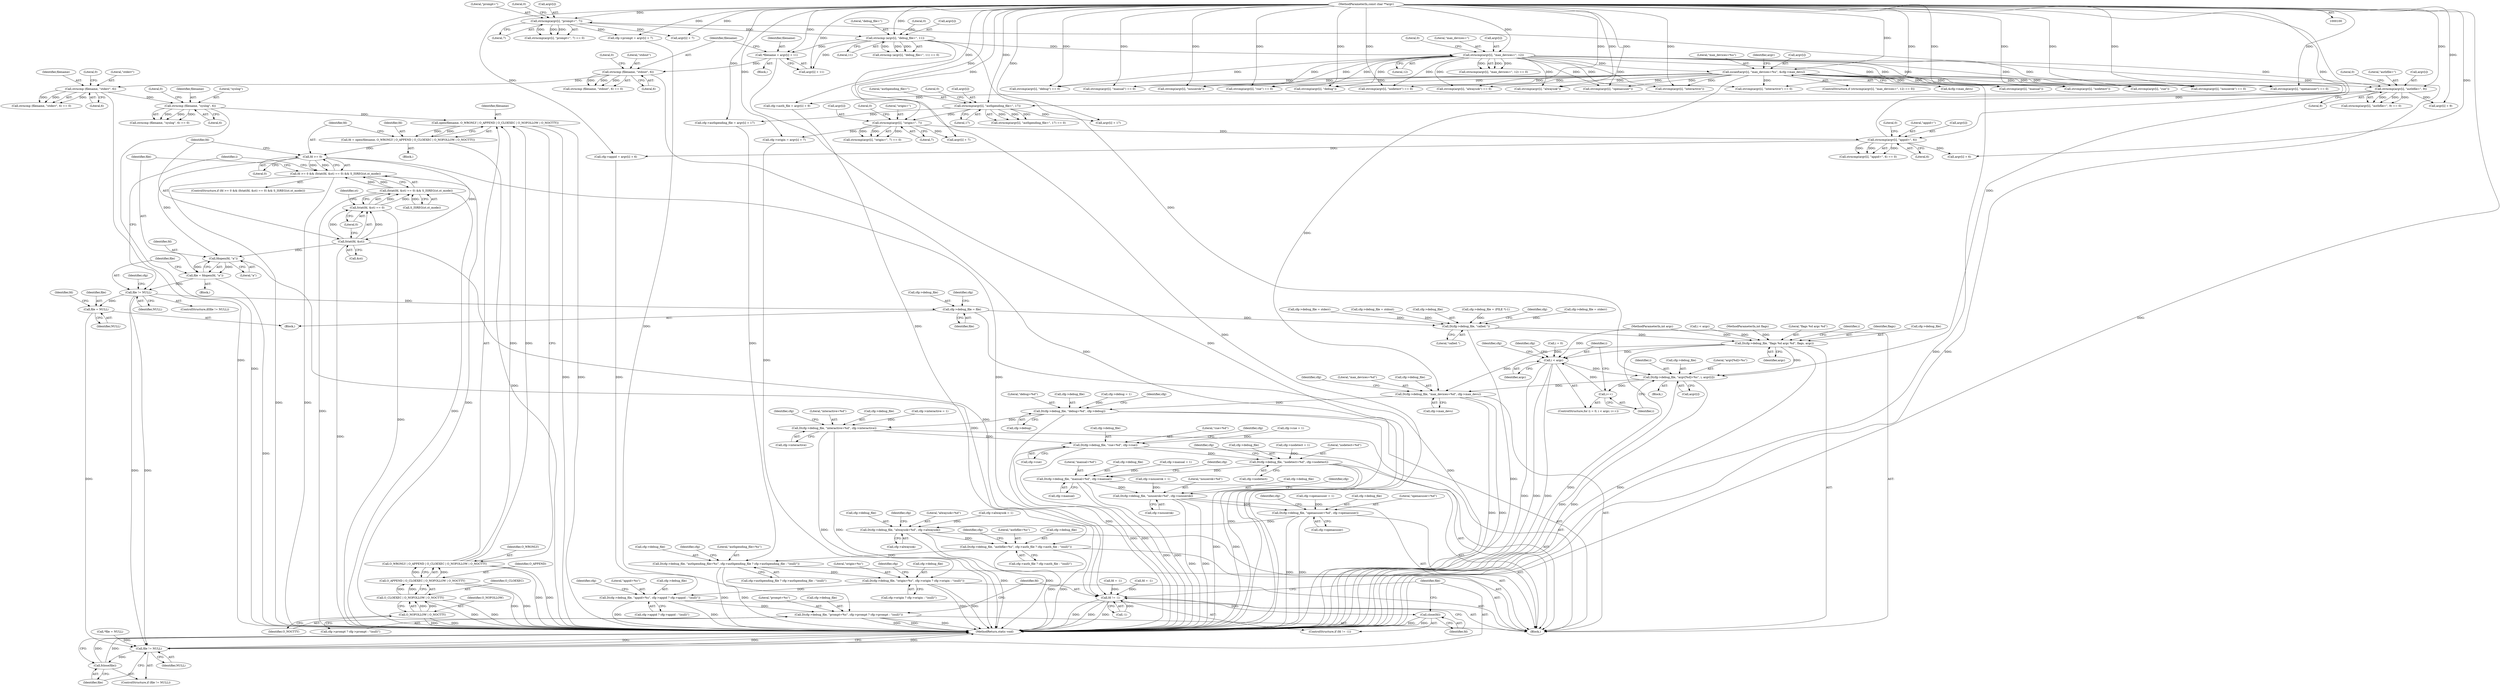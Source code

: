 digraph "0_pam-u2f_18b1914e32b74ff52000f10e97067e841e5fff62_0@API" {
"1000415" [label="(Call,open(filename, O_WRONLY | O_APPEND | O_CLOEXEC | O_NOFOLLOW | O_NOCTTY))"];
"1000397" [label="(Call,strncmp (filename, \"syslog\", 6))"];
"1000383" [label="(Call,strncmp (filename, \"stderr\", 6))"];
"1000369" [label="(Call,strncmp (filename, \"stdout\", 6))"];
"1000360" [label="(Call,*filename = argv[i] + 11)"];
"1000351" [label="(Call,strncmp (argv[i], \"debug_file=\", 11))"];
"1000333" [label="(Call,strncmp(argv[i], \"prompt=\", 7))"];
"1000315" [label="(Call,strncmp(argv[i], \"appid=\", 6))"];
"1000297" [label="(Call,strncmp(argv[i], \"origin=\", 7))"];
"1000279" [label="(Call,strncmp(argv[i], \"authpending_file=\", 17))"];
"1000261" [label="(Call,strncmp(argv[i], \"authfile=\", 9))"];
"1000103" [label="(MethodParameterIn,const char **argv)"];
"1000139" [label="(Call,strncmp(argv[i], \"max_devices=\", 12))"];
"1000146" [label="(Call,sscanf(argv[i], \"max_devices=%u\", &cfg->max_devs))"];
"1000417" [label="(Call,O_WRONLY | O_APPEND | O_CLOEXEC | O_NOFOLLOW | O_NOCTTY)"];
"1000419" [label="(Call,O_APPEND | O_CLOEXEC | O_NOFOLLOW | O_NOCTTY)"];
"1000421" [label="(Call,O_CLOEXEC | O_NOFOLLOW | O_NOCTTY)"];
"1000423" [label="(Call,O_NOFOLLOW | O_NOCTTY)"];
"1000413" [label="(Call,fd = open(filename, O_WRONLY | O_APPEND | O_CLOEXEC | O_NOFOLLOW | O_NOCTTY))"];
"1000428" [label="(Call,fd >= 0)"];
"1000427" [label="(Call,fd >= 0 && (fstat(fd, &st) == 0) && S_ISREG(st.st_mode))"];
"1000433" [label="(Call,fstat(fd, &st))"];
"1000432" [label="(Call,fstat(fd, &st) == 0)"];
"1000431" [label="(Call,(fstat(fd, &st) == 0) && S_ISREG(st.st_mode))"];
"1000445" [label="(Call,fdopen(fd, \"a\"))"];
"1000443" [label="(Call,file = fdopen(fd, \"a\"))"];
"1000449" [label="(Call,file != NULL)"];
"1000453" [label="(Call,cfg->debug_file = file)"];
"1000475" [label="(Call,D(cfg->debug_file, \"called.\"))"];
"1000480" [label="(Call,D(cfg->debug_file, \"flags %d argc %d\", flags, argc))"];
"1000491" [label="(Call,i < argc)"];
"1000497" [label="(Call,D(cfg->debug_file, \"argv[%d]=%s\", i, argv[i]))"];
"1000494" [label="(Call,i++)"];
"1000506" [label="(Call,D(cfg->debug_file, \"max_devices=%d\", cfg->max_devs))"];
"1000514" [label="(Call,D(cfg->debug_file, \"debug=%d\", cfg->debug))"];
"1000522" [label="(Call,D(cfg->debug_file, \"interactive=%d\", cfg->interactive))"];
"1000530" [label="(Call,D(cfg->debug_file, \"cue=%d\", cfg->cue))"];
"1000538" [label="(Call,D(cfg->debug_file, \"nodetect=%d\", cfg->nodetect))"];
"1000546" [label="(Call,D(cfg->debug_file, \"manual=%d\", cfg->manual))"];
"1000554" [label="(Call,D(cfg->debug_file, \"nouserok=%d\", cfg->nouserok))"];
"1000562" [label="(Call,D(cfg->debug_file, \"openasuser=%d\", cfg->openasuser))"];
"1000570" [label="(Call,D(cfg->debug_file, \"alwaysok=%d\", cfg->alwaysok))"];
"1000578" [label="(Call,D(cfg->debug_file, \"authfile=%s\", cfg->auth_file ? cfg->auth_file : \"(null)\"))"];
"1000591" [label="(Call,D(cfg->debug_file, \"authpending_file=%s\", cfg->authpending_file ? cfg->authpending_file : \"(null)\"))"];
"1000604" [label="(Call,D(cfg->debug_file, \"origin=%s\", cfg->origin ? cfg->origin : \"(null)\"))"];
"1000617" [label="(Call,D(cfg->debug_file, \"appid=%s\", cfg->appid ? cfg->appid : \"(null)\"))"];
"1000630" [label="(Call,D(cfg->debug_file, \"prompt=%s\", cfg->prompt ? cfg->prompt : \"(null)\"))"];
"1000463" [label="(Call,file = NULL)"];
"1000651" [label="(Call,file != NULL)"];
"1000654" [label="(Call,fclose(file))"];
"1000644" [label="(Call,fd != -1)"];
"1000648" [label="(Call,close(fd))"];
"1000449" [label="(Call,file != NULL)"];
"1000150" [label="(Literal,\"max_devices=%u\")"];
"1000508" [label="(Identifier,cfg)"];
"1000143" [label="(Literal,\"max_devices=\")"];
"1000506" [label="(Call,D(cfg->debug_file, \"max_devices=%d\", cfg->max_devs))"];
"1000491" [label="(Call,i < argc)"];
"1000350" [label="(Call,strncmp (argv[i], \"debug_file=\", 11) == 0)"];
"1000416" [label="(Identifier,filename)"];
"1000648" [label="(Call,close(fd))"];
"1000507" [label="(Call,cfg->debug_file)"];
"1000454" [label="(Call,cfg->debug_file)"];
"1000169" [label="(Call,strcmp(argv[i], \"debug\") == 0)"];
"1000362" [label="(Call,argv[i] + 11)"];
"1000159" [label="(Identifier,argv)"];
"1000419" [label="(Call,O_APPEND | O_CLOEXEC | O_NOFOLLOW | O_NOCTTY)"];
"1000466" [label="(Call,fd = -1)"];
"1000235" [label="(Call,strcmp(argv[i], \"cue\"))"];
"1000247" [label="(Call,strcmp(argv[i], \"nodetect\") == 0)"];
"1000413" [label="(Call,fd = open(filename, O_WRONLY | O_APPEND | O_CLOEXEC | O_NOFOLLOW | O_NOCTTY))"];
"1000183" [label="(Call,strcmp(argv[i], \"nouserok\"))"];
"1000140" [label="(Call,argv[i])"];
"1000254" [label="(Call,cfg->nodetect = 1)"];
"1000542" [label="(Literal,\"nodetect=%d\")"];
"1000431" [label="(Call,(fstat(fd, &st) == 0) && S_ISREG(st.st_mode))"];
"1000368" [label="(Call,strncmp (filename, \"stdout\", 6) == 0)"];
"1000102" [label="(MethodParameterIn,int argc)"];
"1000427" [label="(Call,fd >= 0 && (fstat(fd, &st) == 0) && S_ISREG(st.st_mode))"];
"1000532" [label="(Identifier,cfg)"];
"1000308" [label="(Call,argv[i] + 7)"];
"1000112" [label="(Call,fd = -1)"];
"1000527" [label="(Call,cfg->interactive)"];
"1000514" [label="(Call,D(cfg->debug_file, \"debug=%d\", cfg->debug))"];
"1000382" [label="(Call,strncmp (filename, \"stderr\", 6) == 0)"];
"1000414" [label="(Identifier,fd)"];
"1000372" [label="(Literal,6)"];
"1000415" [label="(Call,open(filename, O_WRONLY | O_APPEND | O_CLOEXEC | O_NOFOLLOW | O_NOCTTY))"];
"1000370" [label="(Identifier,filename)"];
"1000631" [label="(Call,cfg->debug_file)"];
"1000511" [label="(Call,cfg->max_devs)"];
"1000571" [label="(Call,cfg->debug_file)"];
"1000656" [label="(MethodReturn,static void)"];
"1000209" [label="(Call,strcmp(argv[i], \"alwaysok\"))"];
"1000538" [label="(Call,D(cfg->debug_file, \"nodetect=%d\", cfg->nodetect))"];
"1000567" [label="(Call,cfg->openasuser)"];
"1000361" [label="(Identifier,filename)"];
"1000421" [label="(Call,O_CLOEXEC | O_NOFOLLOW | O_NOCTTY)"];
"1000655" [label="(Identifier,file)"];
"1000279" [label="(Call,strncmp(argv[i], \"authpending_file=\", 17))"];
"1000357" [label="(Literal,0)"];
"1000196" [label="(Call,strcmp(argv[i], \"openasuser\"))"];
"1000234" [label="(Call,strcmp(argv[i], \"cue\") == 0)"];
"1000453" [label="(Call,cfg->debug_file = file)"];
"1000403" [label="(Call,cfg->debug_file = (FILE *)-1)"];
"1000481" [label="(Call,cfg->debug_file)"];
"1000531" [label="(Call,cfg->debug_file)"];
"1000387" [label="(Literal,0)"];
"1000495" [label="(Identifier,i)"];
"1000351" [label="(Call,strncmp (argv[i], \"debug_file=\", 11))"];
"1000424" [label="(Identifier,O_NOFOLLOW)"];
"1000482" [label="(Identifier,cfg)"];
"1000498" [label="(Call,cfg->debug_file)"];
"1000632" [label="(Identifier,cfg)"];
"1000604" [label="(Call,D(cfg->debug_file, \"origin=%s\", cfg->origin ? cfg->origin : \"(null)\"))"];
"1000418" [label="(Identifier,O_WRONLY)"];
"1000622" [label="(Call,cfg->appid ? cfg->appid : \"(null)\")"];
"1000261" [label="(Call,strncmp(argv[i], \"authfile=\", 9))"];
"1000326" [label="(Call,argv[i] + 6)"];
"1000151" [label="(Call,&cfg->max_devs)"];
"1000122" [label="(Call,cfg->debug_file = stderr)"];
"1000296" [label="(Call,strncmp(argv[i], \"origin=\", 7) == 0)"];
"1000556" [label="(Identifier,cfg)"];
"1000543" [label="(Call,cfg->nodetect)"];
"1000442" [label="(Block,)"];
"1000333" [label="(Call,strncmp(argv[i], \"prompt=\", 7))"];
"1000412" [label="(Block,)"];
"1000444" [label="(Identifier,file)"];
"1000570" [label="(Call,D(cfg->debug_file, \"alwaysok=%d\", cfg->alwaysok))"];
"1000208" [label="(Call,strcmp(argv[i], \"alwaysok\") == 0)"];
"1000548" [label="(Identifier,cfg)"];
"1000617" [label="(Call,D(cfg->debug_file, \"appid=%s\", cfg->appid ? cfg->appid : \"(null)\"))"];
"1000646" [label="(Call,-1)"];
"1000334" [label="(Call,argv[i])"];
"1000360" [label="(Call,*filename = argv[i] + 11)"];
"1000298" [label="(Call,argv[i])"];
"1000488" [label="(Call,i = 0)"];
"1000420" [label="(Identifier,O_APPEND)"];
"1000522" [label="(Call,D(cfg->debug_file, \"interactive=%d\", cfg->interactive))"];
"1000534" [label="(Literal,\"cue=%d\")"];
"1000559" [label="(Call,cfg->nouserok)"];
"1000524" [label="(Identifier,cfg)"];
"1000267" [label="(Literal,0)"];
"1000131" [label="(Call,i < argc)"];
"1000430" [label="(Literal,0)"];
"1000566" [label="(Literal,\"openasuser=%d\")"];
"1000280" [label="(Call,argv[i])"];
"1000621" [label="(Literal,\"appid=%s\")"];
"1000494" [label="(Call,i++)"];
"1000555" [label="(Call,cfg->debug_file)"];
"1000653" [label="(Identifier,NULL)"];
"1000465" [label="(Identifier,NULL)"];
"1000352" [label="(Call,argv[i])"];
"1000135" [label="(Identifier,i)"];
"1000398" [label="(Identifier,filename)"];
"1000340" [label="(Call,cfg->prompt = argv[i] + 7)"];
"1000463" [label="(Call,file = NULL)"];
"1000649" [label="(Identifier,fd)"];
"1000385" [label="(Literal,\"stderr\")"];
"1000575" [label="(Call,cfg->alwaysok)"];
"1000582" [label="(Literal,\"authfile=%s\")"];
"1000572" [label="(Identifier,cfg)"];
"1000284" [label="(Literal,17)"];
"1000619" [label="(Identifier,cfg)"];
"1000156" [label="(Call,strcmp(argv[i], \"manual\") == 0)"];
"1000373" [label="(Literal,0)"];
"1000609" [label="(Call,cfg->origin ? cfg->origin : \"(null)\")"];
"1000304" [label="(Call,cfg->origin = argv[i] + 7)"];
"1000399" [label="(Literal,\"syslog\")"];
"1000434" [label="(Identifier,fd)"];
"1000337" [label="(Literal,\"prompt=\")"];
"1000145" [label="(Literal,0)"];
"1000265" [label="(Literal,\"authfile=\")"];
"1000101" [label="(MethodParameterIn,int flags)"];
"1000539" [label="(Call,cfg->debug_file)"];
"1000332" [label="(Call,strncmp(argv[i], \"prompt=\", 7) == 0)"];
"1000423" [label="(Call,O_NOFOLLOW | O_NOCTTY)"];
"1000432" [label="(Call,fstat(fd, &st) == 0)"];
"1000446" [label="(Identifier,fd)"];
"1000550" [label="(Literal,\"manual=%d\")"];
"1000546" [label="(Call,D(cfg->debug_file, \"manual=%d\", cfg->manual))"];
"1000283" [label="(Literal,\"authpending_file=\")"];
"1000501" [label="(Literal,\"argv[%d]=%s\")"];
"1000452" [label="(Block,)"];
"1000579" [label="(Call,cfg->debug_file)"];
"1000502" [label="(Identifier,i)"];
"1000314" [label="(Call,strncmp(argv[i], \"appid=\", 6) == 0)"];
"1000460" [label="(Identifier,cfg)"];
"1000386" [label="(Literal,6)"];
"1000389" [label="(Call,cfg->debug_file = stderr)"];
"1000547" [label="(Call,cfg->debug_file)"];
"1000425" [label="(Identifier,O_NOCTTY)"];
"1000475" [label="(Call,D(cfg->debug_file, \"called.\"))"];
"1000499" [label="(Identifier,cfg)"];
"1000580" [label="(Identifier,cfg)"];
"1000540" [label="(Identifier,cfg)"];
"1000574" [label="(Literal,\"alwaysok=%d\")"];
"1000384" [label="(Identifier,filename)"];
"1000371" [label="(Literal,\"stdout\")"];
"1000303" [label="(Literal,0)"];
"1000375" [label="(Call,cfg->debug_file = stdout)"];
"1000479" [label="(Literal,\"called.\")"];
"1000401" [label="(Literal,0)"];
"1000480" [label="(Call,D(cfg->debug_file, \"flags %d argc %d\", flags, argc))"];
"1000426" [label="(ControlStructure,if (fd >= 0 && (fstat(fd, &st) == 0) && S_ISREG(st.st_mode)))"];
"1000492" [label="(Identifier,i)"];
"1000518" [label="(Literal,\"debug=%d\")"];
"1000144" [label="(Literal,12)"];
"1000285" [label="(Literal,0)"];
"1000530" [label="(Call,D(cfg->debug_file, \"cue=%d\", cfg->cue))"];
"1000562" [label="(Call,D(cfg->debug_file, \"openasuser=%d\", cfg->openasuser))"];
"1000476" [label="(Call,cfg->debug_file)"];
"1000484" [label="(Literal,\"flags %d argc %d\")"];
"1000526" [label="(Literal,\"interactive=%d\")"];
"1000260" [label="(Call,strncmp(argv[i], \"authfile=\", 9) == 0)"];
"1000497" [label="(Call,D(cfg->debug_file, \"argv[%d]=%s\", i, argv[i]))"];
"1000248" [label="(Call,strcmp(argv[i], \"nodetect\"))"];
"1000551" [label="(Call,cfg->manual)"];
"1000474" [label="(Block,)"];
"1000554" [label="(Call,D(cfg->debug_file, \"nouserok=%d\", cfg->nouserok))"];
"1000519" [label="(Call,cfg->debug)"];
"1000564" [label="(Identifier,cfg)"];
"1000643" [label="(ControlStructure,if (fd != -1))"];
"1000433" [label="(Call,fstat(fd, &st))"];
"1000438" [label="(Call,S_ISREG(st.st_mode))"];
"1000182" [label="(Call,strcmp(argv[i], \"nouserok\") == 0)"];
"1000344" [label="(Call,argv[i] + 7)"];
"1000189" [label="(Call,cfg->nouserok = 1)"];
"1000645" [label="(Identifier,fd)"];
"1000147" [label="(Call,argv[i])"];
"1000195" [label="(Call,strcmp(argv[i], \"openasuser\") == 0)"];
"1000400" [label="(Literal,6)"];
"1000301" [label="(Literal,\"origin=\")"];
"1000339" [label="(Literal,0)"];
"1000451" [label="(Identifier,NULL)"];
"1000272" [label="(Call,argv[i] + 9)"];
"1000634" [label="(Literal,\"prompt=%s\")"];
"1000467" [label="(Identifier,fd)"];
"1000163" [label="(Call,cfg->manual = 1)"];
"1000583" [label="(Call,cfg->auth_file ? cfg->auth_file : \"(null)\")"];
"1000445" [label="(Call,fdopen(fd, \"a\"))"];
"1000202" [label="(Call,cfg->openasuser = 1)"];
"1000457" [label="(Identifier,file)"];
"1000338" [label="(Literal,7)"];
"1000644" [label="(Call,fd != -1)"];
"1000635" [label="(Call,cfg->prompt ? cfg->prompt : \"(null)\")"];
"1000356" [label="(Literal,11)"];
"1000383" [label="(Call,strncmp (filename, \"stderr\", 6))"];
"1000605" [label="(Call,cfg->debug_file)"];
"1000654" [label="(Call,fclose(file))"];
"1000322" [label="(Call,cfg->appid = argv[i] + 6)"];
"1000591" [label="(Call,D(cfg->debug_file, \"authpending_file=%s\", cfg->authpending_file ? cfg->authpending_file : \"(null)\"))"];
"1000321" [label="(Literal,0)"];
"1000515" [label="(Call,cfg->debug_file)"];
"1000222" [label="(Call,strcmp(argv[i], \"interactive\"))"];
"1000618" [label="(Call,cfg->debug_file)"];
"1000630" [label="(Call,D(cfg->debug_file, \"prompt=%s\", cfg->prompt ? cfg->prompt : \"(null)\"))"];
"1000450" [label="(Identifier,file)"];
"1000266" [label="(Literal,9)"];
"1000437" [label="(Literal,0)"];
"1000516" [label="(Identifier,cfg)"];
"1000176" [label="(Call,cfg->debug = 1)"];
"1000493" [label="(Identifier,argc)"];
"1000503" [label="(Call,argv[i])"];
"1000315" [label="(Call,strncmp(argv[i], \"appid=\", 6))"];
"1000652" [label="(Identifier,file)"];
"1000558" [label="(Literal,\"nouserok=%d\")"];
"1000139" [label="(Call,strncmp(argv[i], \"max_devices=\", 12))"];
"1000486" [label="(Identifier,argc)"];
"1000523" [label="(Call,cfg->debug_file)"];
"1000487" [label="(ControlStructure,for (i = 0; i < argc; i++))"];
"1000606" [label="(Identifier,cfg)"];
"1000278" [label="(Call,strncmp(argv[i], \"authpending_file=\", 17) == 0)"];
"1000596" [label="(Call,cfg->authpending_file ? cfg->authpending_file : \"(null)\")"];
"1000241" [label="(Call,cfg->cue = 1)"];
"1000228" [label="(Call,cfg->interactive = 1)"];
"1000595" [label="(Literal,\"authpending_file=%s\")"];
"1000103" [label="(MethodParameterIn,const char **argv)"];
"1000428" [label="(Call,fd >= 0)"];
"1000489" [label="(Identifier,i)"];
"1000221" [label="(Call,strcmp(argv[i], \"interactive\") == 0)"];
"1000440" [label="(Identifier,st)"];
"1000417" [label="(Call,O_WRONLY | O_APPEND | O_CLOEXEC | O_NOFOLLOW | O_NOCTTY)"];
"1000319" [label="(Literal,\"appid=\")"];
"1000651" [label="(Call,file != NULL)"];
"1000215" [label="(Call,cfg->alwaysok = 1)"];
"1000355" [label="(Literal,\"debug_file=\")"];
"1000137" [label="(ControlStructure,if (strncmp(argv[i], \"max_devices=\", 12) == 0))"];
"1000447" [label="(Literal,\"a\")"];
"1000608" [label="(Literal,\"origin=%s\")"];
"1000448" [label="(ControlStructure,if(file != NULL))"];
"1000485" [label="(Identifier,flags)"];
"1000369" [label="(Call,strncmp (filename, \"stdout\", 6))"];
"1000157" [label="(Call,strcmp(argv[i], \"manual\"))"];
"1000535" [label="(Call,cfg->cue)"];
"1000578" [label="(Call,D(cfg->debug_file, \"authfile=%s\", cfg->auth_file ? cfg->auth_file : \"(null)\"))"];
"1000510" [label="(Literal,\"max_devices=%d\")"];
"1000592" [label="(Call,cfg->debug_file)"];
"1000302" [label="(Literal,7)"];
"1000397" [label="(Call,strncmp (filename, \"syslog\", 6))"];
"1000262" [label="(Call,argv[i])"];
"1000138" [label="(Call,strncmp(argv[i], \"max_devices=\", 12) == 0)"];
"1000464" [label="(Identifier,file)"];
"1000435" [label="(Call,&st)"];
"1000593" [label="(Identifier,cfg)"];
"1000455" [label="(Identifier,cfg)"];
"1000297" [label="(Call,strncmp(argv[i], \"origin=\", 7))"];
"1000170" [label="(Call,strcmp(argv[i], \"debug\"))"];
"1000429" [label="(Identifier,fd)"];
"1000396" [label="(Call,strncmp (filename, \"syslog\", 6) == 0)"];
"1000108" [label="(Call,*file = NULL)"];
"1000563" [label="(Call,cfg->debug_file)"];
"1000286" [label="(Call,cfg->authpending_file = argv[i] + 17)"];
"1000290" [label="(Call,argv[i] + 17)"];
"1000443" [label="(Call,file = fdopen(fd, \"a\"))"];
"1000650" [label="(ControlStructure,if (file != NULL))"];
"1000146" [label="(Call,sscanf(argv[i], \"max_devices=%u\", &cfg->max_devs))"];
"1000320" [label="(Literal,6)"];
"1000268" [label="(Call,cfg->auth_file = argv[i] + 9)"];
"1000358" [label="(Block,)"];
"1000316" [label="(Call,argv[i])"];
"1000422" [label="(Identifier,O_CLOEXEC)"];
"1000496" [label="(Block,)"];
"1000415" -> "1000413"  [label="AST: "];
"1000415" -> "1000417"  [label="CFG: "];
"1000416" -> "1000415"  [label="AST: "];
"1000417" -> "1000415"  [label="AST: "];
"1000413" -> "1000415"  [label="CFG: "];
"1000415" -> "1000656"  [label="DDG: "];
"1000415" -> "1000656"  [label="DDG: "];
"1000415" -> "1000413"  [label="DDG: "];
"1000415" -> "1000413"  [label="DDG: "];
"1000397" -> "1000415"  [label="DDG: "];
"1000417" -> "1000415"  [label="DDG: "];
"1000417" -> "1000415"  [label="DDG: "];
"1000397" -> "1000396"  [label="AST: "];
"1000397" -> "1000400"  [label="CFG: "];
"1000398" -> "1000397"  [label="AST: "];
"1000399" -> "1000397"  [label="AST: "];
"1000400" -> "1000397"  [label="AST: "];
"1000401" -> "1000397"  [label="CFG: "];
"1000397" -> "1000656"  [label="DDG: "];
"1000397" -> "1000396"  [label="DDG: "];
"1000397" -> "1000396"  [label="DDG: "];
"1000397" -> "1000396"  [label="DDG: "];
"1000383" -> "1000397"  [label="DDG: "];
"1000383" -> "1000382"  [label="AST: "];
"1000383" -> "1000386"  [label="CFG: "];
"1000384" -> "1000383"  [label="AST: "];
"1000385" -> "1000383"  [label="AST: "];
"1000386" -> "1000383"  [label="AST: "];
"1000387" -> "1000383"  [label="CFG: "];
"1000383" -> "1000656"  [label="DDG: "];
"1000383" -> "1000382"  [label="DDG: "];
"1000383" -> "1000382"  [label="DDG: "];
"1000383" -> "1000382"  [label="DDG: "];
"1000369" -> "1000383"  [label="DDG: "];
"1000369" -> "1000368"  [label="AST: "];
"1000369" -> "1000372"  [label="CFG: "];
"1000370" -> "1000369"  [label="AST: "];
"1000371" -> "1000369"  [label="AST: "];
"1000372" -> "1000369"  [label="AST: "];
"1000373" -> "1000369"  [label="CFG: "];
"1000369" -> "1000656"  [label="DDG: "];
"1000369" -> "1000368"  [label="DDG: "];
"1000369" -> "1000368"  [label="DDG: "];
"1000369" -> "1000368"  [label="DDG: "];
"1000360" -> "1000369"  [label="DDG: "];
"1000360" -> "1000358"  [label="AST: "];
"1000360" -> "1000362"  [label="CFG: "];
"1000361" -> "1000360"  [label="AST: "];
"1000362" -> "1000360"  [label="AST: "];
"1000370" -> "1000360"  [label="CFG: "];
"1000360" -> "1000656"  [label="DDG: "];
"1000351" -> "1000360"  [label="DDG: "];
"1000103" -> "1000360"  [label="DDG: "];
"1000351" -> "1000350"  [label="AST: "];
"1000351" -> "1000356"  [label="CFG: "];
"1000352" -> "1000351"  [label="AST: "];
"1000355" -> "1000351"  [label="AST: "];
"1000356" -> "1000351"  [label="AST: "];
"1000357" -> "1000351"  [label="CFG: "];
"1000351" -> "1000656"  [label="DDG: "];
"1000351" -> "1000139"  [label="DDG: "];
"1000351" -> "1000350"  [label="DDG: "];
"1000351" -> "1000350"  [label="DDG: "];
"1000351" -> "1000350"  [label="DDG: "];
"1000333" -> "1000351"  [label="DDG: "];
"1000103" -> "1000351"  [label="DDG: "];
"1000351" -> "1000362"  [label="DDG: "];
"1000351" -> "1000497"  [label="DDG: "];
"1000333" -> "1000332"  [label="AST: "];
"1000333" -> "1000338"  [label="CFG: "];
"1000334" -> "1000333"  [label="AST: "];
"1000337" -> "1000333"  [label="AST: "];
"1000338" -> "1000333"  [label="AST: "];
"1000339" -> "1000333"  [label="CFG: "];
"1000333" -> "1000332"  [label="DDG: "];
"1000333" -> "1000332"  [label="DDG: "];
"1000333" -> "1000332"  [label="DDG: "];
"1000315" -> "1000333"  [label="DDG: "];
"1000103" -> "1000333"  [label="DDG: "];
"1000333" -> "1000340"  [label="DDG: "];
"1000333" -> "1000344"  [label="DDG: "];
"1000315" -> "1000314"  [label="AST: "];
"1000315" -> "1000320"  [label="CFG: "];
"1000316" -> "1000315"  [label="AST: "];
"1000319" -> "1000315"  [label="AST: "];
"1000320" -> "1000315"  [label="AST: "];
"1000321" -> "1000315"  [label="CFG: "];
"1000315" -> "1000314"  [label="DDG: "];
"1000315" -> "1000314"  [label="DDG: "];
"1000315" -> "1000314"  [label="DDG: "];
"1000297" -> "1000315"  [label="DDG: "];
"1000103" -> "1000315"  [label="DDG: "];
"1000315" -> "1000322"  [label="DDG: "];
"1000315" -> "1000326"  [label="DDG: "];
"1000297" -> "1000296"  [label="AST: "];
"1000297" -> "1000302"  [label="CFG: "];
"1000298" -> "1000297"  [label="AST: "];
"1000301" -> "1000297"  [label="AST: "];
"1000302" -> "1000297"  [label="AST: "];
"1000303" -> "1000297"  [label="CFG: "];
"1000297" -> "1000296"  [label="DDG: "];
"1000297" -> "1000296"  [label="DDG: "];
"1000297" -> "1000296"  [label="DDG: "];
"1000279" -> "1000297"  [label="DDG: "];
"1000103" -> "1000297"  [label="DDG: "];
"1000297" -> "1000304"  [label="DDG: "];
"1000297" -> "1000308"  [label="DDG: "];
"1000279" -> "1000278"  [label="AST: "];
"1000279" -> "1000284"  [label="CFG: "];
"1000280" -> "1000279"  [label="AST: "];
"1000283" -> "1000279"  [label="AST: "];
"1000284" -> "1000279"  [label="AST: "];
"1000285" -> "1000279"  [label="CFG: "];
"1000279" -> "1000278"  [label="DDG: "];
"1000279" -> "1000278"  [label="DDG: "];
"1000279" -> "1000278"  [label="DDG: "];
"1000261" -> "1000279"  [label="DDG: "];
"1000103" -> "1000279"  [label="DDG: "];
"1000279" -> "1000286"  [label="DDG: "];
"1000279" -> "1000290"  [label="DDG: "];
"1000261" -> "1000260"  [label="AST: "];
"1000261" -> "1000266"  [label="CFG: "];
"1000262" -> "1000261"  [label="AST: "];
"1000265" -> "1000261"  [label="AST: "];
"1000266" -> "1000261"  [label="AST: "];
"1000267" -> "1000261"  [label="CFG: "];
"1000261" -> "1000260"  [label="DDG: "];
"1000261" -> "1000260"  [label="DDG: "];
"1000261" -> "1000260"  [label="DDG: "];
"1000103" -> "1000261"  [label="DDG: "];
"1000139" -> "1000261"  [label="DDG: "];
"1000146" -> "1000261"  [label="DDG: "];
"1000261" -> "1000268"  [label="DDG: "];
"1000261" -> "1000272"  [label="DDG: "];
"1000103" -> "1000100"  [label="AST: "];
"1000103" -> "1000656"  [label="DDG: "];
"1000103" -> "1000139"  [label="DDG: "];
"1000103" -> "1000146"  [label="DDG: "];
"1000103" -> "1000156"  [label="DDG: "];
"1000103" -> "1000157"  [label="DDG: "];
"1000103" -> "1000169"  [label="DDG: "];
"1000103" -> "1000170"  [label="DDG: "];
"1000103" -> "1000182"  [label="DDG: "];
"1000103" -> "1000183"  [label="DDG: "];
"1000103" -> "1000195"  [label="DDG: "];
"1000103" -> "1000196"  [label="DDG: "];
"1000103" -> "1000208"  [label="DDG: "];
"1000103" -> "1000209"  [label="DDG: "];
"1000103" -> "1000221"  [label="DDG: "];
"1000103" -> "1000222"  [label="DDG: "];
"1000103" -> "1000234"  [label="DDG: "];
"1000103" -> "1000235"  [label="DDG: "];
"1000103" -> "1000247"  [label="DDG: "];
"1000103" -> "1000248"  [label="DDG: "];
"1000103" -> "1000268"  [label="DDG: "];
"1000103" -> "1000272"  [label="DDG: "];
"1000103" -> "1000286"  [label="DDG: "];
"1000103" -> "1000290"  [label="DDG: "];
"1000103" -> "1000304"  [label="DDG: "];
"1000103" -> "1000308"  [label="DDG: "];
"1000103" -> "1000322"  [label="DDG: "];
"1000103" -> "1000326"  [label="DDG: "];
"1000103" -> "1000340"  [label="DDG: "];
"1000103" -> "1000344"  [label="DDG: "];
"1000103" -> "1000362"  [label="DDG: "];
"1000103" -> "1000497"  [label="DDG: "];
"1000139" -> "1000138"  [label="AST: "];
"1000139" -> "1000144"  [label="CFG: "];
"1000140" -> "1000139"  [label="AST: "];
"1000143" -> "1000139"  [label="AST: "];
"1000144" -> "1000139"  [label="AST: "];
"1000145" -> "1000139"  [label="CFG: "];
"1000139" -> "1000138"  [label="DDG: "];
"1000139" -> "1000138"  [label="DDG: "];
"1000139" -> "1000138"  [label="DDG: "];
"1000139" -> "1000146"  [label="DDG: "];
"1000139" -> "1000156"  [label="DDG: "];
"1000139" -> "1000157"  [label="DDG: "];
"1000139" -> "1000169"  [label="DDG: "];
"1000139" -> "1000170"  [label="DDG: "];
"1000139" -> "1000182"  [label="DDG: "];
"1000139" -> "1000183"  [label="DDG: "];
"1000139" -> "1000195"  [label="DDG: "];
"1000139" -> "1000196"  [label="DDG: "];
"1000139" -> "1000208"  [label="DDG: "];
"1000139" -> "1000209"  [label="DDG: "];
"1000139" -> "1000221"  [label="DDG: "];
"1000139" -> "1000222"  [label="DDG: "];
"1000139" -> "1000234"  [label="DDG: "];
"1000139" -> "1000235"  [label="DDG: "];
"1000139" -> "1000247"  [label="DDG: "];
"1000139" -> "1000248"  [label="DDG: "];
"1000146" -> "1000137"  [label="AST: "];
"1000146" -> "1000151"  [label="CFG: "];
"1000147" -> "1000146"  [label="AST: "];
"1000150" -> "1000146"  [label="AST: "];
"1000151" -> "1000146"  [label="AST: "];
"1000159" -> "1000146"  [label="CFG: "];
"1000146" -> "1000656"  [label="DDG: "];
"1000146" -> "1000656"  [label="DDG: "];
"1000146" -> "1000156"  [label="DDG: "];
"1000146" -> "1000157"  [label="DDG: "];
"1000146" -> "1000169"  [label="DDG: "];
"1000146" -> "1000170"  [label="DDG: "];
"1000146" -> "1000182"  [label="DDG: "];
"1000146" -> "1000183"  [label="DDG: "];
"1000146" -> "1000195"  [label="DDG: "];
"1000146" -> "1000196"  [label="DDG: "];
"1000146" -> "1000208"  [label="DDG: "];
"1000146" -> "1000209"  [label="DDG: "];
"1000146" -> "1000221"  [label="DDG: "];
"1000146" -> "1000222"  [label="DDG: "];
"1000146" -> "1000234"  [label="DDG: "];
"1000146" -> "1000235"  [label="DDG: "];
"1000146" -> "1000247"  [label="DDG: "];
"1000146" -> "1000248"  [label="DDG: "];
"1000146" -> "1000506"  [label="DDG: "];
"1000417" -> "1000419"  [label="CFG: "];
"1000418" -> "1000417"  [label="AST: "];
"1000419" -> "1000417"  [label="AST: "];
"1000417" -> "1000656"  [label="DDG: "];
"1000417" -> "1000656"  [label="DDG: "];
"1000419" -> "1000417"  [label="DDG: "];
"1000419" -> "1000417"  [label="DDG: "];
"1000419" -> "1000421"  [label="CFG: "];
"1000420" -> "1000419"  [label="AST: "];
"1000421" -> "1000419"  [label="AST: "];
"1000419" -> "1000656"  [label="DDG: "];
"1000419" -> "1000656"  [label="DDG: "];
"1000421" -> "1000419"  [label="DDG: "];
"1000421" -> "1000419"  [label="DDG: "];
"1000421" -> "1000423"  [label="CFG: "];
"1000422" -> "1000421"  [label="AST: "];
"1000423" -> "1000421"  [label="AST: "];
"1000421" -> "1000656"  [label="DDG: "];
"1000421" -> "1000656"  [label="DDG: "];
"1000423" -> "1000421"  [label="DDG: "];
"1000423" -> "1000421"  [label="DDG: "];
"1000423" -> "1000425"  [label="CFG: "];
"1000424" -> "1000423"  [label="AST: "];
"1000425" -> "1000423"  [label="AST: "];
"1000423" -> "1000656"  [label="DDG: "];
"1000423" -> "1000656"  [label="DDG: "];
"1000413" -> "1000412"  [label="AST: "];
"1000414" -> "1000413"  [label="AST: "];
"1000429" -> "1000413"  [label="CFG: "];
"1000413" -> "1000656"  [label="DDG: "];
"1000413" -> "1000428"  [label="DDG: "];
"1000428" -> "1000427"  [label="AST: "];
"1000428" -> "1000430"  [label="CFG: "];
"1000429" -> "1000428"  [label="AST: "];
"1000430" -> "1000428"  [label="AST: "];
"1000434" -> "1000428"  [label="CFG: "];
"1000427" -> "1000428"  [label="CFG: "];
"1000428" -> "1000427"  [label="DDG: "];
"1000428" -> "1000427"  [label="DDG: "];
"1000428" -> "1000433"  [label="DDG: "];
"1000428" -> "1000445"  [label="DDG: "];
"1000428" -> "1000644"  [label="DDG: "];
"1000427" -> "1000426"  [label="AST: "];
"1000427" -> "1000431"  [label="CFG: "];
"1000431" -> "1000427"  [label="AST: "];
"1000444" -> "1000427"  [label="CFG: "];
"1000135" -> "1000427"  [label="CFG: "];
"1000427" -> "1000656"  [label="DDG: "];
"1000427" -> "1000656"  [label="DDG: "];
"1000427" -> "1000656"  [label="DDG: "];
"1000431" -> "1000427"  [label="DDG: "];
"1000431" -> "1000427"  [label="DDG: "];
"1000433" -> "1000432"  [label="AST: "];
"1000433" -> "1000435"  [label="CFG: "];
"1000434" -> "1000433"  [label="AST: "];
"1000435" -> "1000433"  [label="AST: "];
"1000437" -> "1000433"  [label="CFG: "];
"1000433" -> "1000656"  [label="DDG: "];
"1000433" -> "1000432"  [label="DDG: "];
"1000433" -> "1000432"  [label="DDG: "];
"1000433" -> "1000445"  [label="DDG: "];
"1000433" -> "1000644"  [label="DDG: "];
"1000432" -> "1000431"  [label="AST: "];
"1000432" -> "1000437"  [label="CFG: "];
"1000437" -> "1000432"  [label="AST: "];
"1000440" -> "1000432"  [label="CFG: "];
"1000431" -> "1000432"  [label="CFG: "];
"1000432" -> "1000656"  [label="DDG: "];
"1000432" -> "1000431"  [label="DDG: "];
"1000432" -> "1000431"  [label="DDG: "];
"1000431" -> "1000438"  [label="CFG: "];
"1000438" -> "1000431"  [label="AST: "];
"1000431" -> "1000656"  [label="DDG: "];
"1000431" -> "1000656"  [label="DDG: "];
"1000438" -> "1000431"  [label="DDG: "];
"1000445" -> "1000443"  [label="AST: "];
"1000445" -> "1000447"  [label="CFG: "];
"1000446" -> "1000445"  [label="AST: "];
"1000447" -> "1000445"  [label="AST: "];
"1000443" -> "1000445"  [label="CFG: "];
"1000445" -> "1000443"  [label="DDG: "];
"1000445" -> "1000443"  [label="DDG: "];
"1000445" -> "1000644"  [label="DDG: "];
"1000443" -> "1000442"  [label="AST: "];
"1000444" -> "1000443"  [label="AST: "];
"1000450" -> "1000443"  [label="CFG: "];
"1000443" -> "1000656"  [label="DDG: "];
"1000443" -> "1000449"  [label="DDG: "];
"1000449" -> "1000448"  [label="AST: "];
"1000449" -> "1000451"  [label="CFG: "];
"1000450" -> "1000449"  [label="AST: "];
"1000451" -> "1000449"  [label="AST: "];
"1000455" -> "1000449"  [label="CFG: "];
"1000135" -> "1000449"  [label="CFG: "];
"1000449" -> "1000453"  [label="DDG: "];
"1000449" -> "1000463"  [label="DDG: "];
"1000449" -> "1000651"  [label="DDG: "];
"1000449" -> "1000651"  [label="DDG: "];
"1000453" -> "1000452"  [label="AST: "];
"1000453" -> "1000457"  [label="CFG: "];
"1000454" -> "1000453"  [label="AST: "];
"1000457" -> "1000453"  [label="AST: "];
"1000460" -> "1000453"  [label="CFG: "];
"1000453" -> "1000656"  [label="DDG: "];
"1000453" -> "1000475"  [label="DDG: "];
"1000475" -> "1000474"  [label="AST: "];
"1000475" -> "1000479"  [label="CFG: "];
"1000476" -> "1000475"  [label="AST: "];
"1000479" -> "1000475"  [label="AST: "];
"1000482" -> "1000475"  [label="CFG: "];
"1000475" -> "1000656"  [label="DDG: "];
"1000375" -> "1000475"  [label="DDG: "];
"1000403" -> "1000475"  [label="DDG: "];
"1000122" -> "1000475"  [label="DDG: "];
"1000389" -> "1000475"  [label="DDG: "];
"1000475" -> "1000480"  [label="DDG: "];
"1000480" -> "1000474"  [label="AST: "];
"1000480" -> "1000486"  [label="CFG: "];
"1000481" -> "1000480"  [label="AST: "];
"1000484" -> "1000480"  [label="AST: "];
"1000485" -> "1000480"  [label="AST: "];
"1000486" -> "1000480"  [label="AST: "];
"1000489" -> "1000480"  [label="CFG: "];
"1000480" -> "1000656"  [label="DDG: "];
"1000480" -> "1000656"  [label="DDG: "];
"1000101" -> "1000480"  [label="DDG: "];
"1000131" -> "1000480"  [label="DDG: "];
"1000102" -> "1000480"  [label="DDG: "];
"1000480" -> "1000491"  [label="DDG: "];
"1000480" -> "1000497"  [label="DDG: "];
"1000480" -> "1000506"  [label="DDG: "];
"1000491" -> "1000487"  [label="AST: "];
"1000491" -> "1000493"  [label="CFG: "];
"1000492" -> "1000491"  [label="AST: "];
"1000493" -> "1000491"  [label="AST: "];
"1000499" -> "1000491"  [label="CFG: "];
"1000508" -> "1000491"  [label="CFG: "];
"1000491" -> "1000656"  [label="DDG: "];
"1000491" -> "1000656"  [label="DDG: "];
"1000491" -> "1000656"  [label="DDG: "];
"1000488" -> "1000491"  [label="DDG: "];
"1000494" -> "1000491"  [label="DDG: "];
"1000102" -> "1000491"  [label="DDG: "];
"1000491" -> "1000497"  [label="DDG: "];
"1000497" -> "1000496"  [label="AST: "];
"1000497" -> "1000503"  [label="CFG: "];
"1000498" -> "1000497"  [label="AST: "];
"1000501" -> "1000497"  [label="AST: "];
"1000502" -> "1000497"  [label="AST: "];
"1000503" -> "1000497"  [label="AST: "];
"1000495" -> "1000497"  [label="CFG: "];
"1000497" -> "1000656"  [label="DDG: "];
"1000497" -> "1000656"  [label="DDG: "];
"1000497" -> "1000494"  [label="DDG: "];
"1000497" -> "1000506"  [label="DDG: "];
"1000494" -> "1000487"  [label="AST: "];
"1000494" -> "1000495"  [label="CFG: "];
"1000495" -> "1000494"  [label="AST: "];
"1000492" -> "1000494"  [label="CFG: "];
"1000506" -> "1000474"  [label="AST: "];
"1000506" -> "1000511"  [label="CFG: "];
"1000507" -> "1000506"  [label="AST: "];
"1000510" -> "1000506"  [label="AST: "];
"1000511" -> "1000506"  [label="AST: "];
"1000516" -> "1000506"  [label="CFG: "];
"1000506" -> "1000656"  [label="DDG: "];
"1000506" -> "1000656"  [label="DDG: "];
"1000506" -> "1000514"  [label="DDG: "];
"1000514" -> "1000474"  [label="AST: "];
"1000514" -> "1000519"  [label="CFG: "];
"1000515" -> "1000514"  [label="AST: "];
"1000518" -> "1000514"  [label="AST: "];
"1000519" -> "1000514"  [label="AST: "];
"1000524" -> "1000514"  [label="CFG: "];
"1000514" -> "1000656"  [label="DDG: "];
"1000514" -> "1000656"  [label="DDG: "];
"1000176" -> "1000514"  [label="DDG: "];
"1000514" -> "1000522"  [label="DDG: "];
"1000522" -> "1000474"  [label="AST: "];
"1000522" -> "1000527"  [label="CFG: "];
"1000523" -> "1000522"  [label="AST: "];
"1000526" -> "1000522"  [label="AST: "];
"1000527" -> "1000522"  [label="AST: "];
"1000532" -> "1000522"  [label="CFG: "];
"1000522" -> "1000656"  [label="DDG: "];
"1000522" -> "1000656"  [label="DDG: "];
"1000228" -> "1000522"  [label="DDG: "];
"1000522" -> "1000530"  [label="DDG: "];
"1000530" -> "1000474"  [label="AST: "];
"1000530" -> "1000535"  [label="CFG: "];
"1000531" -> "1000530"  [label="AST: "];
"1000534" -> "1000530"  [label="AST: "];
"1000535" -> "1000530"  [label="AST: "];
"1000540" -> "1000530"  [label="CFG: "];
"1000530" -> "1000656"  [label="DDG: "];
"1000530" -> "1000656"  [label="DDG: "];
"1000241" -> "1000530"  [label="DDG: "];
"1000530" -> "1000538"  [label="DDG: "];
"1000538" -> "1000474"  [label="AST: "];
"1000538" -> "1000543"  [label="CFG: "];
"1000539" -> "1000538"  [label="AST: "];
"1000542" -> "1000538"  [label="AST: "];
"1000543" -> "1000538"  [label="AST: "];
"1000548" -> "1000538"  [label="CFG: "];
"1000538" -> "1000656"  [label="DDG: "];
"1000538" -> "1000656"  [label="DDG: "];
"1000254" -> "1000538"  [label="DDG: "];
"1000538" -> "1000546"  [label="DDG: "];
"1000546" -> "1000474"  [label="AST: "];
"1000546" -> "1000551"  [label="CFG: "];
"1000547" -> "1000546"  [label="AST: "];
"1000550" -> "1000546"  [label="AST: "];
"1000551" -> "1000546"  [label="AST: "];
"1000556" -> "1000546"  [label="CFG: "];
"1000546" -> "1000656"  [label="DDG: "];
"1000546" -> "1000656"  [label="DDG: "];
"1000163" -> "1000546"  [label="DDG: "];
"1000546" -> "1000554"  [label="DDG: "];
"1000554" -> "1000474"  [label="AST: "];
"1000554" -> "1000559"  [label="CFG: "];
"1000555" -> "1000554"  [label="AST: "];
"1000558" -> "1000554"  [label="AST: "];
"1000559" -> "1000554"  [label="AST: "];
"1000564" -> "1000554"  [label="CFG: "];
"1000554" -> "1000656"  [label="DDG: "];
"1000554" -> "1000656"  [label="DDG: "];
"1000189" -> "1000554"  [label="DDG: "];
"1000554" -> "1000562"  [label="DDG: "];
"1000562" -> "1000474"  [label="AST: "];
"1000562" -> "1000567"  [label="CFG: "];
"1000563" -> "1000562"  [label="AST: "];
"1000566" -> "1000562"  [label="AST: "];
"1000567" -> "1000562"  [label="AST: "];
"1000572" -> "1000562"  [label="CFG: "];
"1000562" -> "1000656"  [label="DDG: "];
"1000562" -> "1000656"  [label="DDG: "];
"1000202" -> "1000562"  [label="DDG: "];
"1000562" -> "1000570"  [label="DDG: "];
"1000570" -> "1000474"  [label="AST: "];
"1000570" -> "1000575"  [label="CFG: "];
"1000571" -> "1000570"  [label="AST: "];
"1000574" -> "1000570"  [label="AST: "];
"1000575" -> "1000570"  [label="AST: "];
"1000580" -> "1000570"  [label="CFG: "];
"1000570" -> "1000656"  [label="DDG: "];
"1000570" -> "1000656"  [label="DDG: "];
"1000215" -> "1000570"  [label="DDG: "];
"1000570" -> "1000578"  [label="DDG: "];
"1000578" -> "1000474"  [label="AST: "];
"1000578" -> "1000583"  [label="CFG: "];
"1000579" -> "1000578"  [label="AST: "];
"1000582" -> "1000578"  [label="AST: "];
"1000583" -> "1000578"  [label="AST: "];
"1000593" -> "1000578"  [label="CFG: "];
"1000578" -> "1000656"  [label="DDG: "];
"1000578" -> "1000656"  [label="DDG: "];
"1000268" -> "1000578"  [label="DDG: "];
"1000578" -> "1000591"  [label="DDG: "];
"1000591" -> "1000474"  [label="AST: "];
"1000591" -> "1000596"  [label="CFG: "];
"1000592" -> "1000591"  [label="AST: "];
"1000595" -> "1000591"  [label="AST: "];
"1000596" -> "1000591"  [label="AST: "];
"1000606" -> "1000591"  [label="CFG: "];
"1000591" -> "1000656"  [label="DDG: "];
"1000591" -> "1000656"  [label="DDG: "];
"1000286" -> "1000591"  [label="DDG: "];
"1000591" -> "1000604"  [label="DDG: "];
"1000604" -> "1000474"  [label="AST: "];
"1000604" -> "1000609"  [label="CFG: "];
"1000605" -> "1000604"  [label="AST: "];
"1000608" -> "1000604"  [label="AST: "];
"1000609" -> "1000604"  [label="AST: "];
"1000619" -> "1000604"  [label="CFG: "];
"1000604" -> "1000656"  [label="DDG: "];
"1000604" -> "1000656"  [label="DDG: "];
"1000304" -> "1000604"  [label="DDG: "];
"1000604" -> "1000617"  [label="DDG: "];
"1000617" -> "1000474"  [label="AST: "];
"1000617" -> "1000622"  [label="CFG: "];
"1000618" -> "1000617"  [label="AST: "];
"1000621" -> "1000617"  [label="AST: "];
"1000622" -> "1000617"  [label="AST: "];
"1000632" -> "1000617"  [label="CFG: "];
"1000617" -> "1000656"  [label="DDG: "];
"1000617" -> "1000656"  [label="DDG: "];
"1000322" -> "1000617"  [label="DDG: "];
"1000617" -> "1000630"  [label="DDG: "];
"1000630" -> "1000474"  [label="AST: "];
"1000630" -> "1000635"  [label="CFG: "];
"1000631" -> "1000630"  [label="AST: "];
"1000634" -> "1000630"  [label="AST: "];
"1000635" -> "1000630"  [label="AST: "];
"1000645" -> "1000630"  [label="CFG: "];
"1000630" -> "1000656"  [label="DDG: "];
"1000630" -> "1000656"  [label="DDG: "];
"1000630" -> "1000656"  [label="DDG: "];
"1000340" -> "1000630"  [label="DDG: "];
"1000463" -> "1000452"  [label="AST: "];
"1000463" -> "1000465"  [label="CFG: "];
"1000464" -> "1000463"  [label="AST: "];
"1000465" -> "1000463"  [label="AST: "];
"1000467" -> "1000463"  [label="CFG: "];
"1000463" -> "1000651"  [label="DDG: "];
"1000651" -> "1000650"  [label="AST: "];
"1000651" -> "1000653"  [label="CFG: "];
"1000652" -> "1000651"  [label="AST: "];
"1000653" -> "1000651"  [label="AST: "];
"1000655" -> "1000651"  [label="CFG: "];
"1000656" -> "1000651"  [label="CFG: "];
"1000651" -> "1000656"  [label="DDG: "];
"1000651" -> "1000656"  [label="DDG: "];
"1000651" -> "1000656"  [label="DDG: "];
"1000108" -> "1000651"  [label="DDG: "];
"1000651" -> "1000654"  [label="DDG: "];
"1000654" -> "1000650"  [label="AST: "];
"1000654" -> "1000655"  [label="CFG: "];
"1000655" -> "1000654"  [label="AST: "];
"1000656" -> "1000654"  [label="CFG: "];
"1000654" -> "1000656"  [label="DDG: "];
"1000654" -> "1000656"  [label="DDG: "];
"1000644" -> "1000643"  [label="AST: "];
"1000644" -> "1000646"  [label="CFG: "];
"1000645" -> "1000644"  [label="AST: "];
"1000646" -> "1000644"  [label="AST: "];
"1000649" -> "1000644"  [label="CFG: "];
"1000652" -> "1000644"  [label="CFG: "];
"1000644" -> "1000656"  [label="DDG: "];
"1000644" -> "1000656"  [label="DDG: "];
"1000644" -> "1000656"  [label="DDG: "];
"1000466" -> "1000644"  [label="DDG: "];
"1000112" -> "1000644"  [label="DDG: "];
"1000646" -> "1000644"  [label="DDG: "];
"1000644" -> "1000648"  [label="DDG: "];
"1000648" -> "1000643"  [label="AST: "];
"1000648" -> "1000649"  [label="CFG: "];
"1000649" -> "1000648"  [label="AST: "];
"1000652" -> "1000648"  [label="CFG: "];
"1000648" -> "1000656"  [label="DDG: "];
"1000648" -> "1000656"  [label="DDG: "];
}
